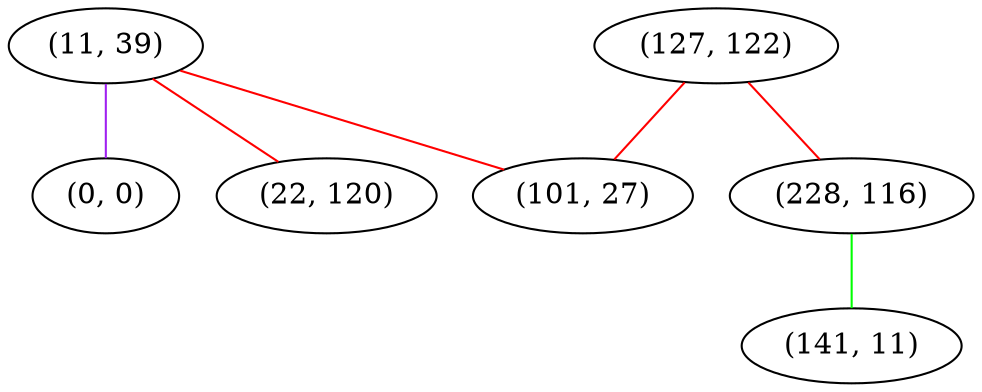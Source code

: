 graph "" {
"(11, 39)";
"(0, 0)";
"(22, 120)";
"(127, 122)";
"(101, 27)";
"(228, 116)";
"(141, 11)";
"(11, 39)" -- "(0, 0)"  [color=purple, key=0, weight=4];
"(11, 39)" -- "(22, 120)"  [color=red, key=0, weight=1];
"(11, 39)" -- "(101, 27)"  [color=red, key=0, weight=1];
"(127, 122)" -- "(228, 116)"  [color=red, key=0, weight=1];
"(127, 122)" -- "(101, 27)"  [color=red, key=0, weight=1];
"(228, 116)" -- "(141, 11)"  [color=green, key=0, weight=2];
}
